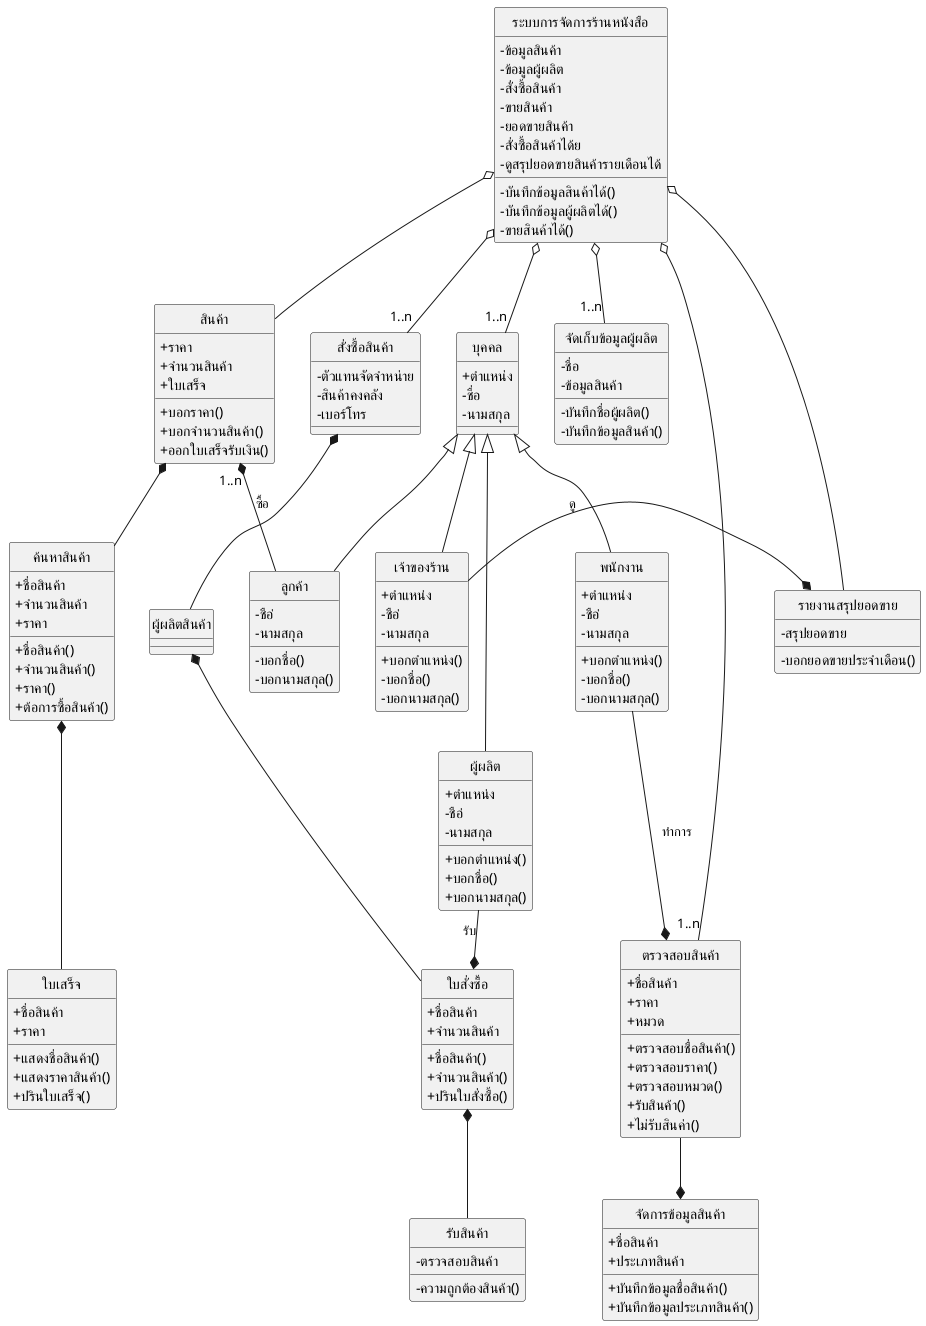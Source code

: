 @startuml "Bookstore Mamagement System"
skinparam classAttributeIconSize 0
hide circle
class "ผู้ผลิต"{
+ตำแหน่ง
-ชือ่
-นามสกุล
+บอกตำแหน่ง()
+บอกชื่อ()
+บอกนามสกุล()
}

class "ระบบการจัดการร้านหนังสือ"{

-ข้อมูลสินค้า
-ข้อมูลผู้ผลิต
-สั่งซื้อสินค้า
-ขายสินค้า
-ยอดขายสินค้า
-บันทึกข้อมูลสินค้าได้()
-บันทึกข้อมูลผู้ผลิตได้()
-สั่งซื้อสินค้าได้ย
-ขายสินค้าได้()
-ดูสรุปยอดขายสินค้ารายเดือนได้

}
class "เจ้าของร้าน"{
+ตำแหน่ง
-ชือ่
-นามสกุล
+บอกตำแหน่ง()
-บอกชื่อ()
-บอกนามสกุล()
}
class "พนักงาน"{
+ตำแหน่ง
-ชือ่
-นามสกุล
+บอกตำแหน่ง()
-บอกชื่อ()
-บอกนามสกุล()
}
class "บุคคล"{
+ตำแหน่ง
-ชื่อ
-นามสกุล
}
class "ลูกค้า"{
-ชือ่
-นามสกุล
-บอกชื่อ()
-บอกนามสกุล()
}

class "จัดการข้อมูลสินค้า"{
+ชื่อสินค้า
+ประเภทสินค้า
+บันทึกข้อมูลชื่อสินค้า()
+บันทึกข้อมูลประเภทสินค้า()
}
class "จัดเก็บข้อมูลผู้ผลิต"{
-ชื่อ
-ข้อมูลสินค้า
-บันทึกชื่อผู้ผลิต()
-บันทึกข้อมูลสินค้า()
}
class "สั่งซื้อสินค้า"{
-ตัวแทนจัดจำหน่าย
-สินค้าคงคลัง
-เบอร์โทร

}
class "รับสินค้า"{
-ตรวจสอบสินค้า
-ความถูกต้องสินค้า()
}
class "สินค้า"{
+ราคา
+จำนวนสินค้า
+ใบเสร็จ
+บอกราคา()
+บอกจำนวนสินค้า()
+ออกใบเสร็จรับเงิน()

}
class "รายงานสรุปยอดขาย"{
-สรุปยอดขาย
-บอกยอดขายประจำเดือน()
}
class "ใบสั่งซื้อ"{
+ชื่อสินค้า
+จำนวนสินค้า
+ชื่อสินค้า()
+จำนวนสินค้า()
+ปรินใบสั่งซื้อ()
}
class "ค้นหาสินค้า"{
+ชื่อสินค้า
+จำนวนสินค้า
+ราคา
+ชื่อสินค้า()
+จำนวนสินค้า()
+ราคา()
+ต้อการซื้อสินค้า()
}

class "ใบเสร็จ"{
+ชื่อสินค้า
+ราคา
+แสดงชื่อสินค้า()
+แสดงราคาสินค้า()
+ปรินใบเสร็จ()
}
class "ตรวจสอบสินค้า"{
+ชื่อสินค้า
+ราคา
+หมวด
+ตรวจสอบชื่อสินค้า()
+ตรวจสอบราคา()
+ตรวจสอบหมวด()
+รับสินค้า()
+ไม่รับสินค่า()
}
class "ผู้ผลิตสินค้า"{

}
"บุคคล" <|-- "พนักงาน"
"บุคคล" <|-- "เจ้าของร้าน"
"บุคคล" <|-- "ผู้ผลิต"
"บุคคล" <|-- "ลูกค้า"
"ระบบการจัดการร้านหนังสือ" o-- "1..n""บุคคล" 
"ระบบการจัดการร้านหนังสือ" o-- "1..n""ตรวจสอบสินค้า" 
"ระบบการจัดการร้านหนังสือ" o-- "1..n""จัดเก็บข้อมูลผู้ผลิต"
"ระบบการจัดการร้านหนังสือ" o-- "1..n""สั่งซื้อสินค้า"
"ระบบการจัดการร้านหนังสือ" o-- "สินค้า"
"ระบบการจัดการร้านหนังสือ" o-- "รายงานสรุปยอดขาย"
"สั่งซื้อสินค้า" *-- "ผู้ผลิตสินค้า"
"ผู้ผลิตสินค้า" *-- "ใบสั่งซื้อ"
"ใบสั่งซื้อ" *-- "รับสินค้า"
"สินค้า" *--"ค้นหาสินค้า"
"ค้นหาสินค้า" *-- "ใบเสร็จ"
"ลูกค้า" -left-* "1..n""สินค้า": ซื้อ
"พนักงาน" --* "ตรวจสอบสินค้า":ทำการ
"ตรวจสอบสินค้า" --* "จัดการข้อมูลสินค้า"
"เจ้าของร้าน" -right-* "รายงานสรุปยอดขาย":ดู
"ผู้ผลิต" -right-* "ใบสั่งซื้อ": รับ
@enduml